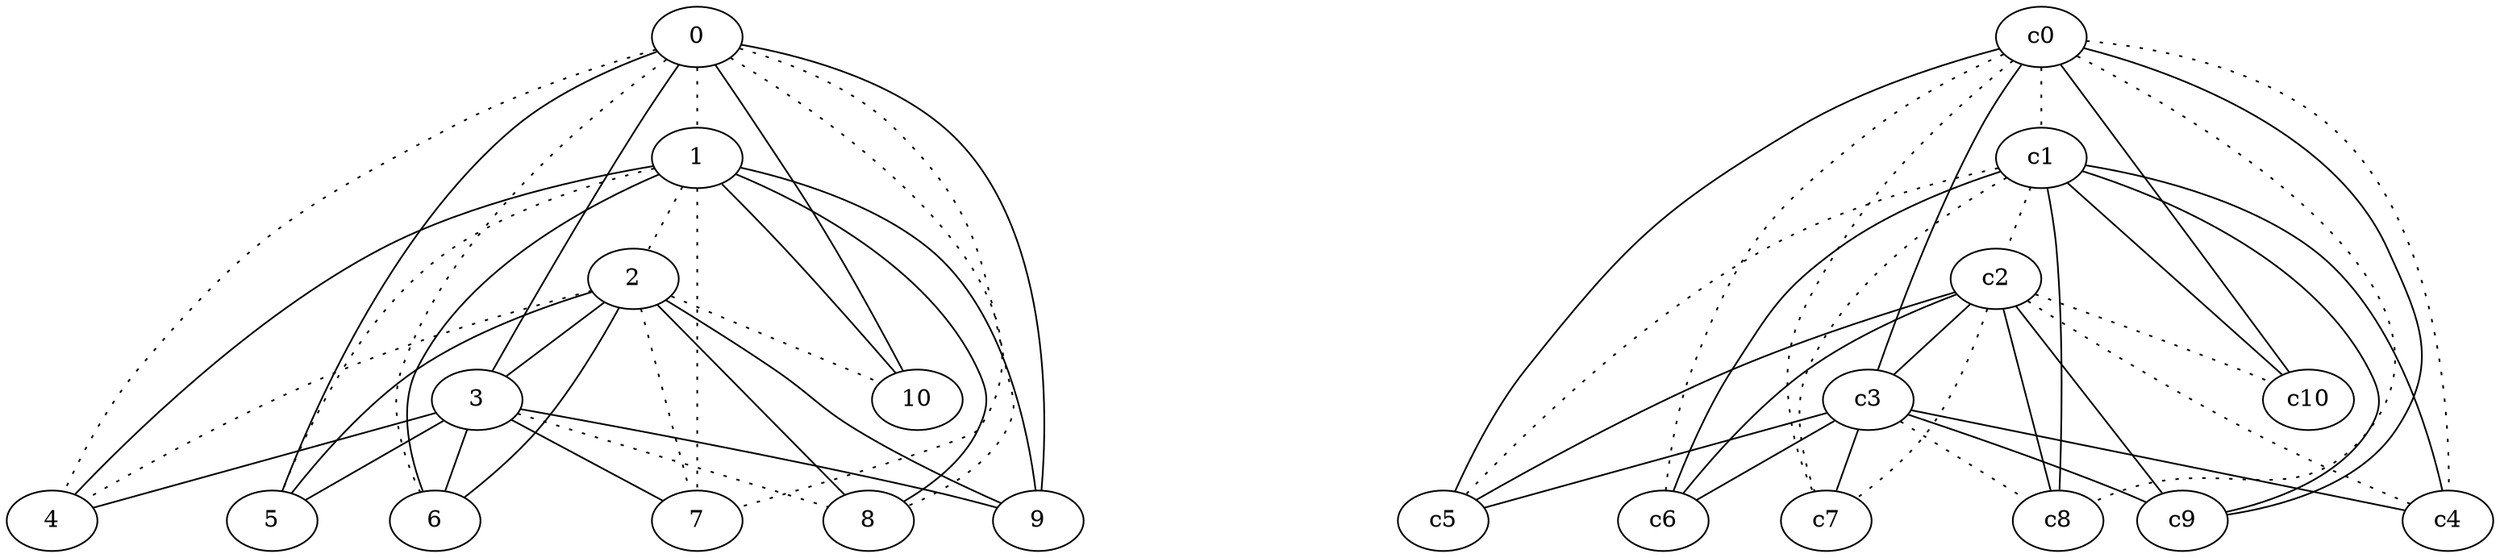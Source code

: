 graph {
a0[label=0];
a1[label=1];
a2[label=2];
a3[label=3];
a4[label=4];
a5[label=5];
a6[label=6];
a7[label=7];
a8[label=8];
a9[label=9];
a10[label=10];
a0 -- a1 [style=dotted];
a0 -- a3;
a0 -- a4 [style=dotted];
a0 -- a5;
a0 -- a6 [style=dotted];
a0 -- a7 [style=dotted];
a0 -- a8 [style=dotted];
a0 -- a9;
a0 -- a10;
a1 -- a2 [style=dotted];
a1 -- a4;
a1 -- a5 [style=dotted];
a1 -- a6;
a1 -- a7 [style=dotted];
a1 -- a8;
a1 -- a9;
a1 -- a10;
a2 -- a3;
a2 -- a4 [style=dotted];
a2 -- a5;
a2 -- a6;
a2 -- a7 [style=dotted];
a2 -- a8;
a2 -- a9;
a2 -- a10 [style=dotted];
a3 -- a4;
a3 -- a5;
a3 -- a6;
a3 -- a7;
a3 -- a8 [style=dotted];
a3 -- a9;
c0 -- c1 [style=dotted];
c0 -- c3;
c0 -- c4 [style=dotted];
c0 -- c5;
c0 -- c6 [style=dotted];
c0 -- c7 [style=dotted];
c0 -- c8 [style=dotted];
c0 -- c9;
c0 -- c10;
c1 -- c2 [style=dotted];
c1 -- c4;
c1 -- c5 [style=dotted];
c1 -- c6;
c1 -- c7 [style=dotted];
c1 -- c8;
c1 -- c9;
c1 -- c10;
c2 -- c3;
c2 -- c4 [style=dotted];
c2 -- c5;
c2 -- c6;
c2 -- c7 [style=dotted];
c2 -- c8;
c2 -- c9;
c2 -- c10 [style=dotted];
c3 -- c4;
c3 -- c5;
c3 -- c6;
c3 -- c7;
c3 -- c8 [style=dotted];
c3 -- c9;
}
